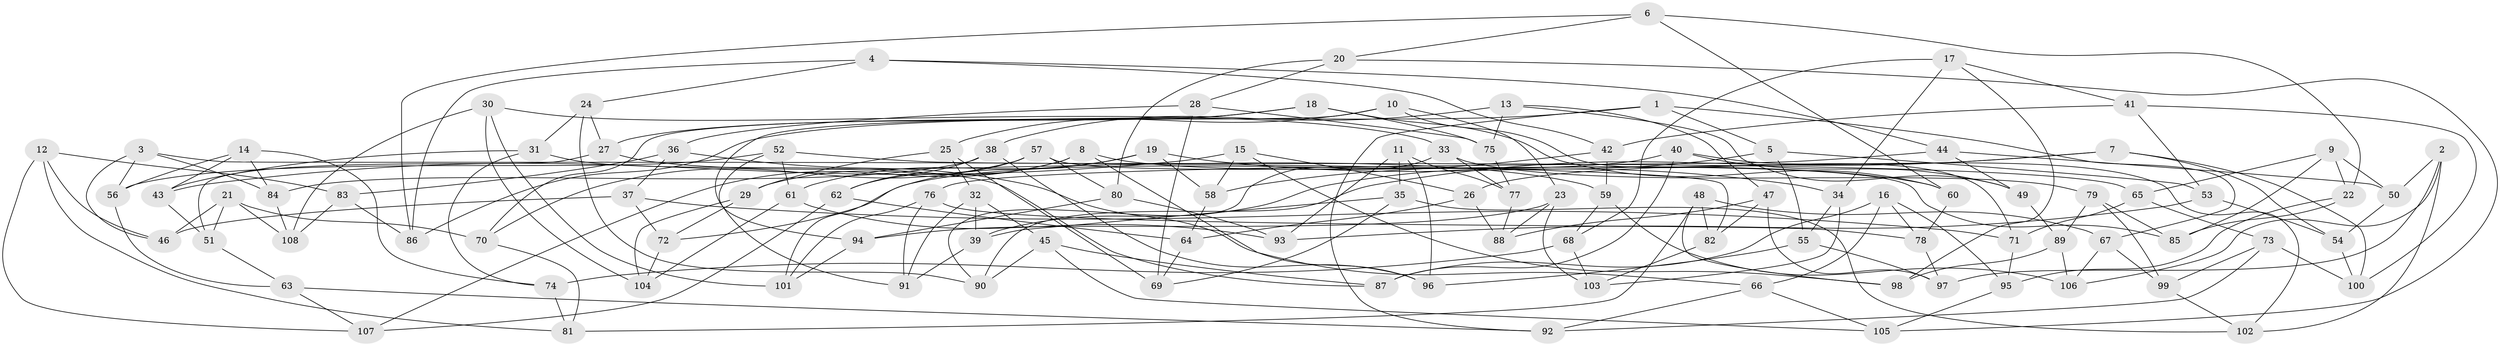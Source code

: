 // coarse degree distribution, {6: 0.4090909090909091, 4: 0.13636363636363635, 5: 0.20454545454545456, 8: 0.06818181818181818, 7: 0.11363636363636363, 10: 0.022727272727272728, 9: 0.045454545454545456}
// Generated by graph-tools (version 1.1) at 2025/38/03/04/25 23:38:04]
// undirected, 108 vertices, 216 edges
graph export_dot {
  node [color=gray90,style=filled];
  1;
  2;
  3;
  4;
  5;
  6;
  7;
  8;
  9;
  10;
  11;
  12;
  13;
  14;
  15;
  16;
  17;
  18;
  19;
  20;
  21;
  22;
  23;
  24;
  25;
  26;
  27;
  28;
  29;
  30;
  31;
  32;
  33;
  34;
  35;
  36;
  37;
  38;
  39;
  40;
  41;
  42;
  43;
  44;
  45;
  46;
  47;
  48;
  49;
  50;
  51;
  52;
  53;
  54;
  55;
  56;
  57;
  58;
  59;
  60;
  61;
  62;
  63;
  64;
  65;
  66;
  67;
  68;
  69;
  70;
  71;
  72;
  73;
  74;
  75;
  76;
  77;
  78;
  79;
  80;
  81;
  82;
  83;
  84;
  85;
  86;
  87;
  88;
  89;
  90;
  91;
  92;
  93;
  94;
  95;
  96;
  97;
  98;
  99;
  100;
  101;
  102;
  103;
  104;
  105;
  106;
  107;
  108;
  1 -- 92;
  1 -- 67;
  1 -- 5;
  1 -- 86;
  2 -- 106;
  2 -- 102;
  2 -- 97;
  2 -- 50;
  3 -- 56;
  3 -- 46;
  3 -- 84;
  3 -- 82;
  4 -- 42;
  4 -- 24;
  4 -- 44;
  4 -- 86;
  5 -- 39;
  5 -- 55;
  5 -- 53;
  6 -- 86;
  6 -- 22;
  6 -- 60;
  6 -- 20;
  7 -- 100;
  7 -- 90;
  7 -- 26;
  7 -- 54;
  8 -- 107;
  8 -- 29;
  8 -- 96;
  8 -- 60;
  9 -- 22;
  9 -- 85;
  9 -- 50;
  9 -- 65;
  10 -- 70;
  10 -- 23;
  10 -- 71;
  10 -- 25;
  11 -- 77;
  11 -- 93;
  11 -- 96;
  11 -- 35;
  12 -- 46;
  12 -- 83;
  12 -- 81;
  12 -- 107;
  13 -- 47;
  13 -- 75;
  13 -- 38;
  13 -- 49;
  14 -- 74;
  14 -- 43;
  14 -- 84;
  14 -- 56;
  15 -- 26;
  15 -- 98;
  15 -- 58;
  15 -- 43;
  16 -- 66;
  16 -- 87;
  16 -- 95;
  16 -- 78;
  17 -- 41;
  17 -- 98;
  17 -- 68;
  17 -- 34;
  18 -- 75;
  18 -- 60;
  18 -- 27;
  18 -- 94;
  19 -- 34;
  19 -- 61;
  19 -- 101;
  19 -- 58;
  20 -- 28;
  20 -- 80;
  20 -- 105;
  21 -- 51;
  21 -- 108;
  21 -- 46;
  21 -- 70;
  22 -- 85;
  22 -- 95;
  23 -- 103;
  23 -- 88;
  23 -- 94;
  24 -- 90;
  24 -- 27;
  24 -- 31;
  25 -- 29;
  25 -- 32;
  25 -- 69;
  26 -- 64;
  26 -- 88;
  27 -- 59;
  27 -- 51;
  28 -- 36;
  28 -- 69;
  28 -- 75;
  29 -- 104;
  29 -- 72;
  30 -- 104;
  30 -- 108;
  30 -- 101;
  30 -- 33;
  31 -- 87;
  31 -- 74;
  31 -- 43;
  32 -- 91;
  32 -- 45;
  32 -- 39;
  33 -- 79;
  33 -- 90;
  33 -- 77;
  34 -- 55;
  34 -- 103;
  35 -- 69;
  35 -- 102;
  35 -- 39;
  36 -- 66;
  36 -- 37;
  36 -- 83;
  37 -- 71;
  37 -- 72;
  37 -- 46;
  38 -- 84;
  38 -- 96;
  38 -- 62;
  39 -- 91;
  40 -- 72;
  40 -- 49;
  40 -- 87;
  40 -- 102;
  41 -- 100;
  41 -- 53;
  41 -- 42;
  42 -- 58;
  42 -- 59;
  43 -- 51;
  44 -- 49;
  44 -- 76;
  44 -- 50;
  45 -- 90;
  45 -- 87;
  45 -- 105;
  47 -- 82;
  47 -- 97;
  47 -- 88;
  48 -- 67;
  48 -- 82;
  48 -- 98;
  48 -- 81;
  49 -- 89;
  50 -- 54;
  51 -- 63;
  52 -- 61;
  52 -- 91;
  52 -- 65;
  52 -- 56;
  53 -- 54;
  53 -- 93;
  54 -- 100;
  55 -- 96;
  55 -- 97;
  56 -- 63;
  57 -- 70;
  57 -- 85;
  57 -- 80;
  57 -- 62;
  58 -- 64;
  59 -- 68;
  59 -- 106;
  60 -- 78;
  61 -- 93;
  61 -- 104;
  62 -- 64;
  62 -- 107;
  63 -- 107;
  63 -- 92;
  64 -- 69;
  65 -- 73;
  65 -- 71;
  66 -- 105;
  66 -- 92;
  67 -- 99;
  67 -- 106;
  68 -- 74;
  68 -- 103;
  70 -- 81;
  71 -- 95;
  72 -- 104;
  73 -- 99;
  73 -- 92;
  73 -- 100;
  74 -- 81;
  75 -- 77;
  76 -- 78;
  76 -- 101;
  76 -- 91;
  77 -- 88;
  78 -- 97;
  79 -- 99;
  79 -- 85;
  79 -- 89;
  80 -- 94;
  80 -- 93;
  82 -- 103;
  83 -- 86;
  83 -- 108;
  84 -- 108;
  89 -- 106;
  89 -- 98;
  94 -- 101;
  95 -- 105;
  99 -- 102;
}
